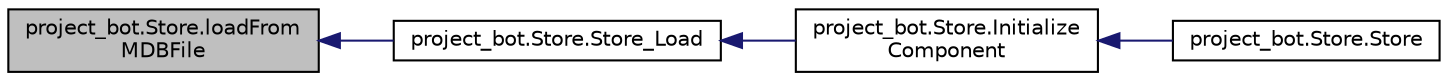 digraph "project_bot.Store.loadFromMDBFile"
{
  edge [fontname="Helvetica",fontsize="10",labelfontname="Helvetica",labelfontsize="10"];
  node [fontname="Helvetica",fontsize="10",shape=record];
  rankdir="LR";
  Node31 [label="project_bot.Store.loadFrom\lMDBFile",height=0.2,width=0.4,color="black", fillcolor="grey75", style="filled", fontcolor="black"];
  Node31 -> Node32 [dir="back",color="midnightblue",fontsize="10",style="solid",fontname="Helvetica"];
  Node32 [label="project_bot.Store.Store_Load",height=0.2,width=0.4,color="black", fillcolor="white", style="filled",URL="$classproject__bot_1_1_store.html#a72c22ca4fb81518a9de8a519badd7e52"];
  Node32 -> Node33 [dir="back",color="midnightblue",fontsize="10",style="solid",fontname="Helvetica"];
  Node33 [label="project_bot.Store.Initialize\lComponent",height=0.2,width=0.4,color="black", fillcolor="white", style="filled",URL="$classproject__bot_1_1_store.html#a4b1bdbb3b9e66dedb0ae4d7b91884cdf",tooltip="Required method for Designer support - do not modify the contents of this method with the code editor..."];
  Node33 -> Node34 [dir="back",color="midnightblue",fontsize="10",style="solid",fontname="Helvetica"];
  Node34 [label="project_bot.Store.Store",height=0.2,width=0.4,color="black", fillcolor="white", style="filled",URL="$classproject__bot_1_1_store.html#a976f5080cbc11032a96aace4925c61a9"];
}
